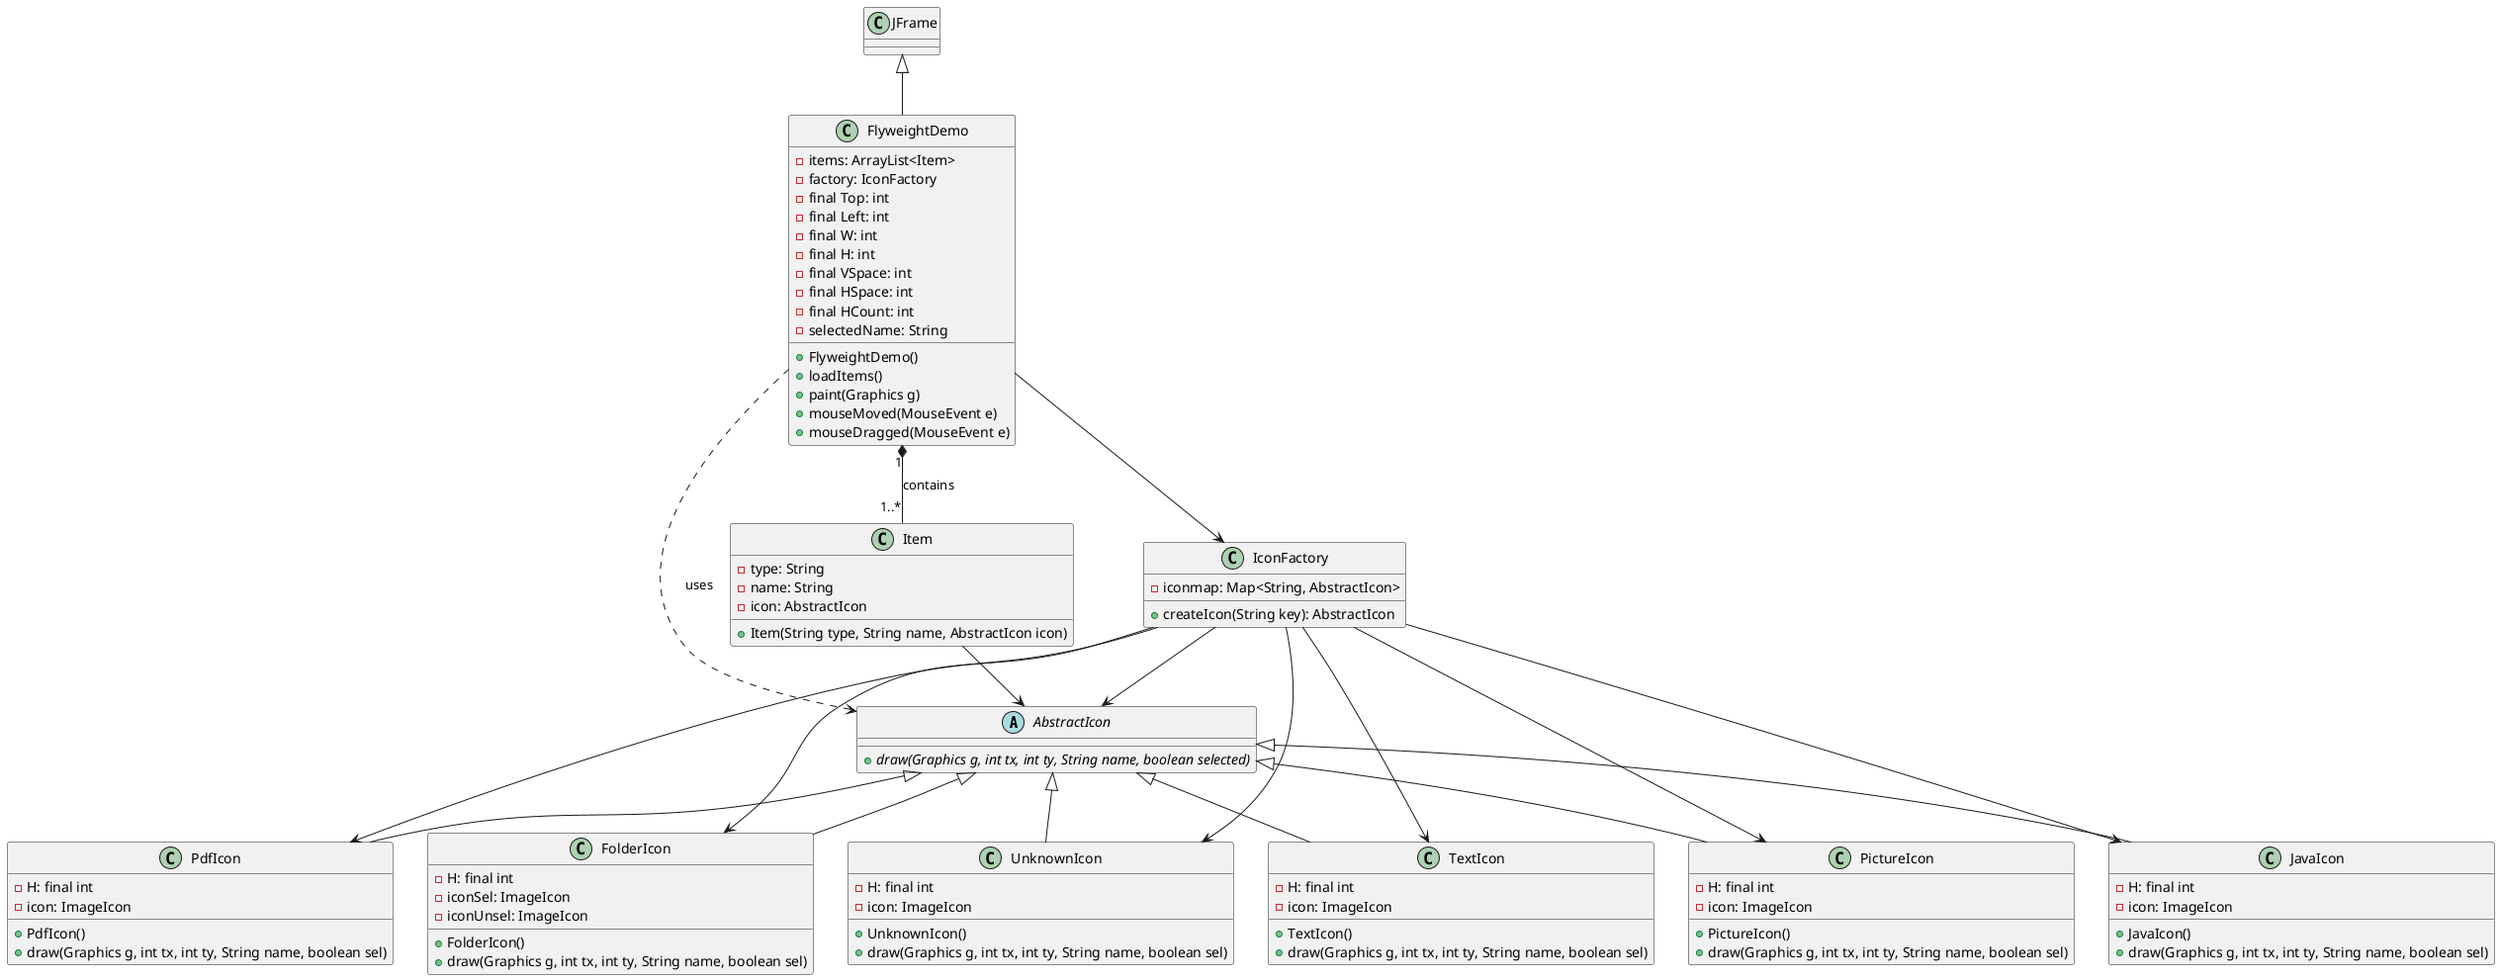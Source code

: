 @startuml

abstract class AbstractIcon {
    + {abstract} draw(Graphics g, int tx, int ty, String name, boolean selected)
}

class FlyweightDemo extends JFrame {
    - items: ArrayList<Item>
    - factory: IconFactory
    - final Top: int
    - final Left: int
    - final W: int
    - final H: int
    - final VSpace: int
    - final HSpace: int
    - final HCount: int
    - selectedName: String
    + FlyweightDemo()
    + loadItems()
    + paint(Graphics g)
    + mouseMoved(MouseEvent e)
    + mouseDragged(MouseEvent e)
}

class Item {
    - type: String
    - name: String
    - icon: AbstractIcon
    + Item(String type, String name, AbstractIcon icon)
}

class IconFactory {
    - iconmap: Map<String, AbstractIcon>
    + createIcon(String key): AbstractIcon
}

class FolderIcon extends AbstractIcon {
    - H: final int
    - iconSel: ImageIcon
    - iconUnsel: ImageIcon
    + FolderIcon()
    + draw(Graphics g, int tx, int ty, String name, boolean sel)
}

class JavaIcon extends AbstractIcon {
    - H: final int
    - icon: ImageIcon
    + JavaIcon()
    + draw(Graphics g, int tx, int ty, String name, boolean sel)
}

class PdfIcon extends AbstractIcon {
    - H: final int
    - icon: ImageIcon
    + PdfIcon()
    + draw(Graphics g, int tx, int ty, String name, boolean sel)
}

class PictureIcon extends AbstractIcon {
    - H: final int
    - icon: ImageIcon
    + PictureIcon()
    + draw(Graphics g, int tx, int ty, String name, boolean sel)
}

class TextIcon extends AbstractIcon {
    - H: final int
    - icon: ImageIcon
    + TextIcon()
    + draw(Graphics g, int tx, int ty, String name, boolean sel)
}

class UnknownIcon extends AbstractIcon {
    - H: final int
    - icon: ImageIcon
    + UnknownIcon()
    + draw(Graphics g, int tx, int ty, String name, boolean sel)
}


FlyweightDemo "1" *-- "1..*" Item : contains
FlyweightDemo --> IconFactory
FlyweightDemo ..> AbstractIcon : uses
Item --> AbstractIcon
IconFactory --> AbstractIcon
IconFactory --> FolderIcon
IconFactory --> JavaIcon
IconFactory --> PdfIcon
IconFactory --> PictureIcon
IconFactory --> TextIcon
IconFactory --> UnknownIcon


@enduml
